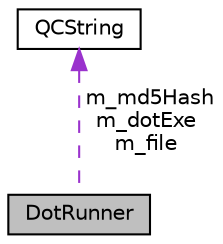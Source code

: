 digraph "DotRunner"
{
 // INTERACTIVE_SVG=YES
 // LATEX_PDF_SIZE
  edge [fontname="Helvetica",fontsize="10",labelfontname="Helvetica",labelfontsize="10"];
  node [fontname="Helvetica",fontsize="10",shape=record];
  Node1 [label="DotRunner",height=0.2,width=0.4,color="black", fillcolor="grey75", style="filled", fontcolor="black",tooltip="Helper class to run dot from doxygen from multiple threads."];
  Node2 -> Node1 [dir="back",color="darkorchid3",fontsize="10",style="dashed",label=" m_md5Hash\nm_dotExe\nm_file" ,fontname="Helvetica"];
  Node2 [label="QCString",height=0.2,width=0.4,color="black", fillcolor="white", style="filled",URL="$d9/d45/class_q_c_string.html",tooltip="This is an alternative implementation of QCString."];
}
